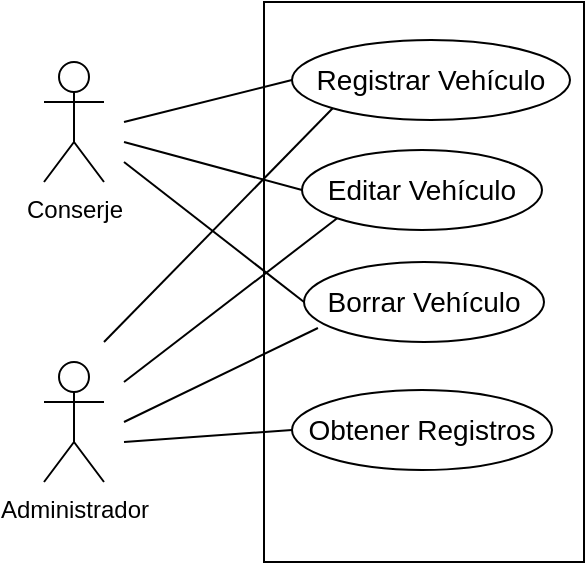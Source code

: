 <mxfile version="10.6.7" type="google"><diagram id="sz-D9Oz8-u386fdr2SrJ" name="Page-1"><mxGraphModel dx="805" dy="484" grid="1" gridSize="10" guides="1" tooltips="1" connect="1" arrows="1" fold="1" page="1" pageScale="1" pageWidth="827" pageHeight="1169" math="0" shadow="0"><root><mxCell id="0"/><mxCell id="1" parent="0"/><mxCell id="N1CW9ohM9XN9xAF6jRis-1" value="Conserje&lt;br&gt;&lt;br&gt;" style="shape=umlActor;verticalLabelPosition=bottom;labelBackgroundColor=#ffffff;verticalAlign=top;html=1;outlineConnect=0;" vertex="1" parent="1"><mxGeometry x="190" y="230" width="30" height="60" as="geometry"/></mxCell><mxCell id="N1CW9ohM9XN9xAF6jRis-4" value="Administrador&lt;br&gt;" style="shape=umlActor;verticalLabelPosition=bottom;labelBackgroundColor=#ffffff;verticalAlign=top;html=1;outlineConnect=0;" vertex="1" parent="1"><mxGeometry x="190" y="380" width="30" height="60" as="geometry"/></mxCell><mxCell id="N1CW9ohM9XN9xAF6jRis-5" value="" style="rounded=0;whiteSpace=wrap;html=1;" vertex="1" parent="1"><mxGeometry x="300" y="200" width="160" height="280" as="geometry"/></mxCell><object label="&lt;span style=&quot;font-size: 14px&quot;&gt;&lt;font style=&quot;font-size: 14px&quot;&gt;Registrar Vehículo&lt;/font&gt;&lt;/span&gt;&lt;br&gt;" id="N1CW9ohM9XN9xAF6jRis-6"><mxCell style="ellipse;whiteSpace=wrap;html=1;labelBackgroundColor=none;" vertex="1" parent="1"><mxGeometry x="314" y="219" width="139" height="40" as="geometry"/></mxCell></object><mxCell id="N1CW9ohM9XN9xAF6jRis-7" value="&lt;font style=&quot;font-size: 14px&quot;&gt;Obtener Registros&lt;/font&gt;&lt;br&gt;" style="ellipse;whiteSpace=wrap;html=1;" vertex="1" parent="1"><mxGeometry x="314" y="394" width="130" height="40" as="geometry"/></mxCell><mxCell id="N1CW9ohM9XN9xAF6jRis-8" value="&lt;font style=&quot;font-size: 14px&quot;&gt;Borrar Vehículo&lt;/font&gt;" style="ellipse;whiteSpace=wrap;html=1;" vertex="1" parent="1"><mxGeometry x="320" y="330" width="120" height="40" as="geometry"/></mxCell><mxCell id="N1CW9ohM9XN9xAF6jRis-9" value="&lt;font style=&quot;font-size: 14px&quot;&gt;Editar Vehículo&lt;/font&gt;" style="ellipse;whiteSpace=wrap;html=1;" vertex="1" parent="1"><mxGeometry x="319" y="274" width="120" height="40" as="geometry"/></mxCell><mxCell id="d2DO9SNxmfjiNhGbuoN6-1" value="" style="endArrow=none;html=1;entryX=0;entryY=0.5;entryDx=0;entryDy=0;" edge="1" parent="1" target="N1CW9ohM9XN9xAF6jRis-6"><mxGeometry width="50" height="50" relative="1" as="geometry"><mxPoint x="230" y="260" as="sourcePoint"/><mxPoint x="220" y="500" as="targetPoint"/><Array as="points"/></mxGeometry></mxCell><mxCell id="d2DO9SNxmfjiNhGbuoN6-2" value="" style="endArrow=none;html=1;entryX=0;entryY=0.5;entryDx=0;entryDy=0;" edge="1" parent="1" target="N1CW9ohM9XN9xAF6jRis-9"><mxGeometry width="50" height="50" relative="1" as="geometry"><mxPoint x="230" y="270" as="sourcePoint"/><mxPoint x="300" y="274" as="targetPoint"/></mxGeometry></mxCell><mxCell id="d2DO9SNxmfjiNhGbuoN6-4" value="" style="endArrow=none;html=1;entryX=0;entryY=0.5;entryDx=0;entryDy=0;" edge="1" parent="1" target="N1CW9ohM9XN9xAF6jRis-8"><mxGeometry width="50" height="50" relative="1" as="geometry"><mxPoint x="230" y="280" as="sourcePoint"/><mxPoint x="220" y="500" as="targetPoint"/><Array as="points"/></mxGeometry></mxCell><mxCell id="d2DO9SNxmfjiNhGbuoN6-5" value="" style="endArrow=none;html=1;entryX=0;entryY=0.5;entryDx=0;entryDy=0;" edge="1" parent="1" target="N1CW9ohM9XN9xAF6jRis-7"><mxGeometry width="50" height="50" relative="1" as="geometry"><mxPoint x="230" y="420" as="sourcePoint"/><mxPoint x="285" y="384" as="targetPoint"/></mxGeometry></mxCell><mxCell id="d2DO9SNxmfjiNhGbuoN6-6" value="" style="endArrow=none;html=1;entryX=0.058;entryY=0.825;entryDx=0;entryDy=0;entryPerimeter=0;" edge="1" parent="1" target="N1CW9ohM9XN9xAF6jRis-8"><mxGeometry width="50" height="50" relative="1" as="geometry"><mxPoint x="230" y="410" as="sourcePoint"/><mxPoint x="270" y="344" as="targetPoint"/></mxGeometry></mxCell><mxCell id="d2DO9SNxmfjiNhGbuoN6-7" value="" style="endArrow=none;html=1;entryX=0;entryY=1;entryDx=0;entryDy=0;" edge="1" parent="1" target="N1CW9ohM9XN9xAF6jRis-9"><mxGeometry width="50" height="50" relative="1" as="geometry"><mxPoint x="230" y="390" as="sourcePoint"/><mxPoint x="220" y="500" as="targetPoint"/><Array as="points"/></mxGeometry></mxCell><mxCell id="d2DO9SNxmfjiNhGbuoN6-8" value="" style="endArrow=none;html=1;entryX=0;entryY=1;entryDx=0;entryDy=0;" edge="1" parent="1" target="N1CW9ohM9XN9xAF6jRis-6"><mxGeometry width="50" height="50" relative="1" as="geometry"><mxPoint x="220" y="370" as="sourcePoint"/><mxPoint x="255" y="315" as="targetPoint"/></mxGeometry></mxCell></root></mxGraphModel></diagram></mxfile>